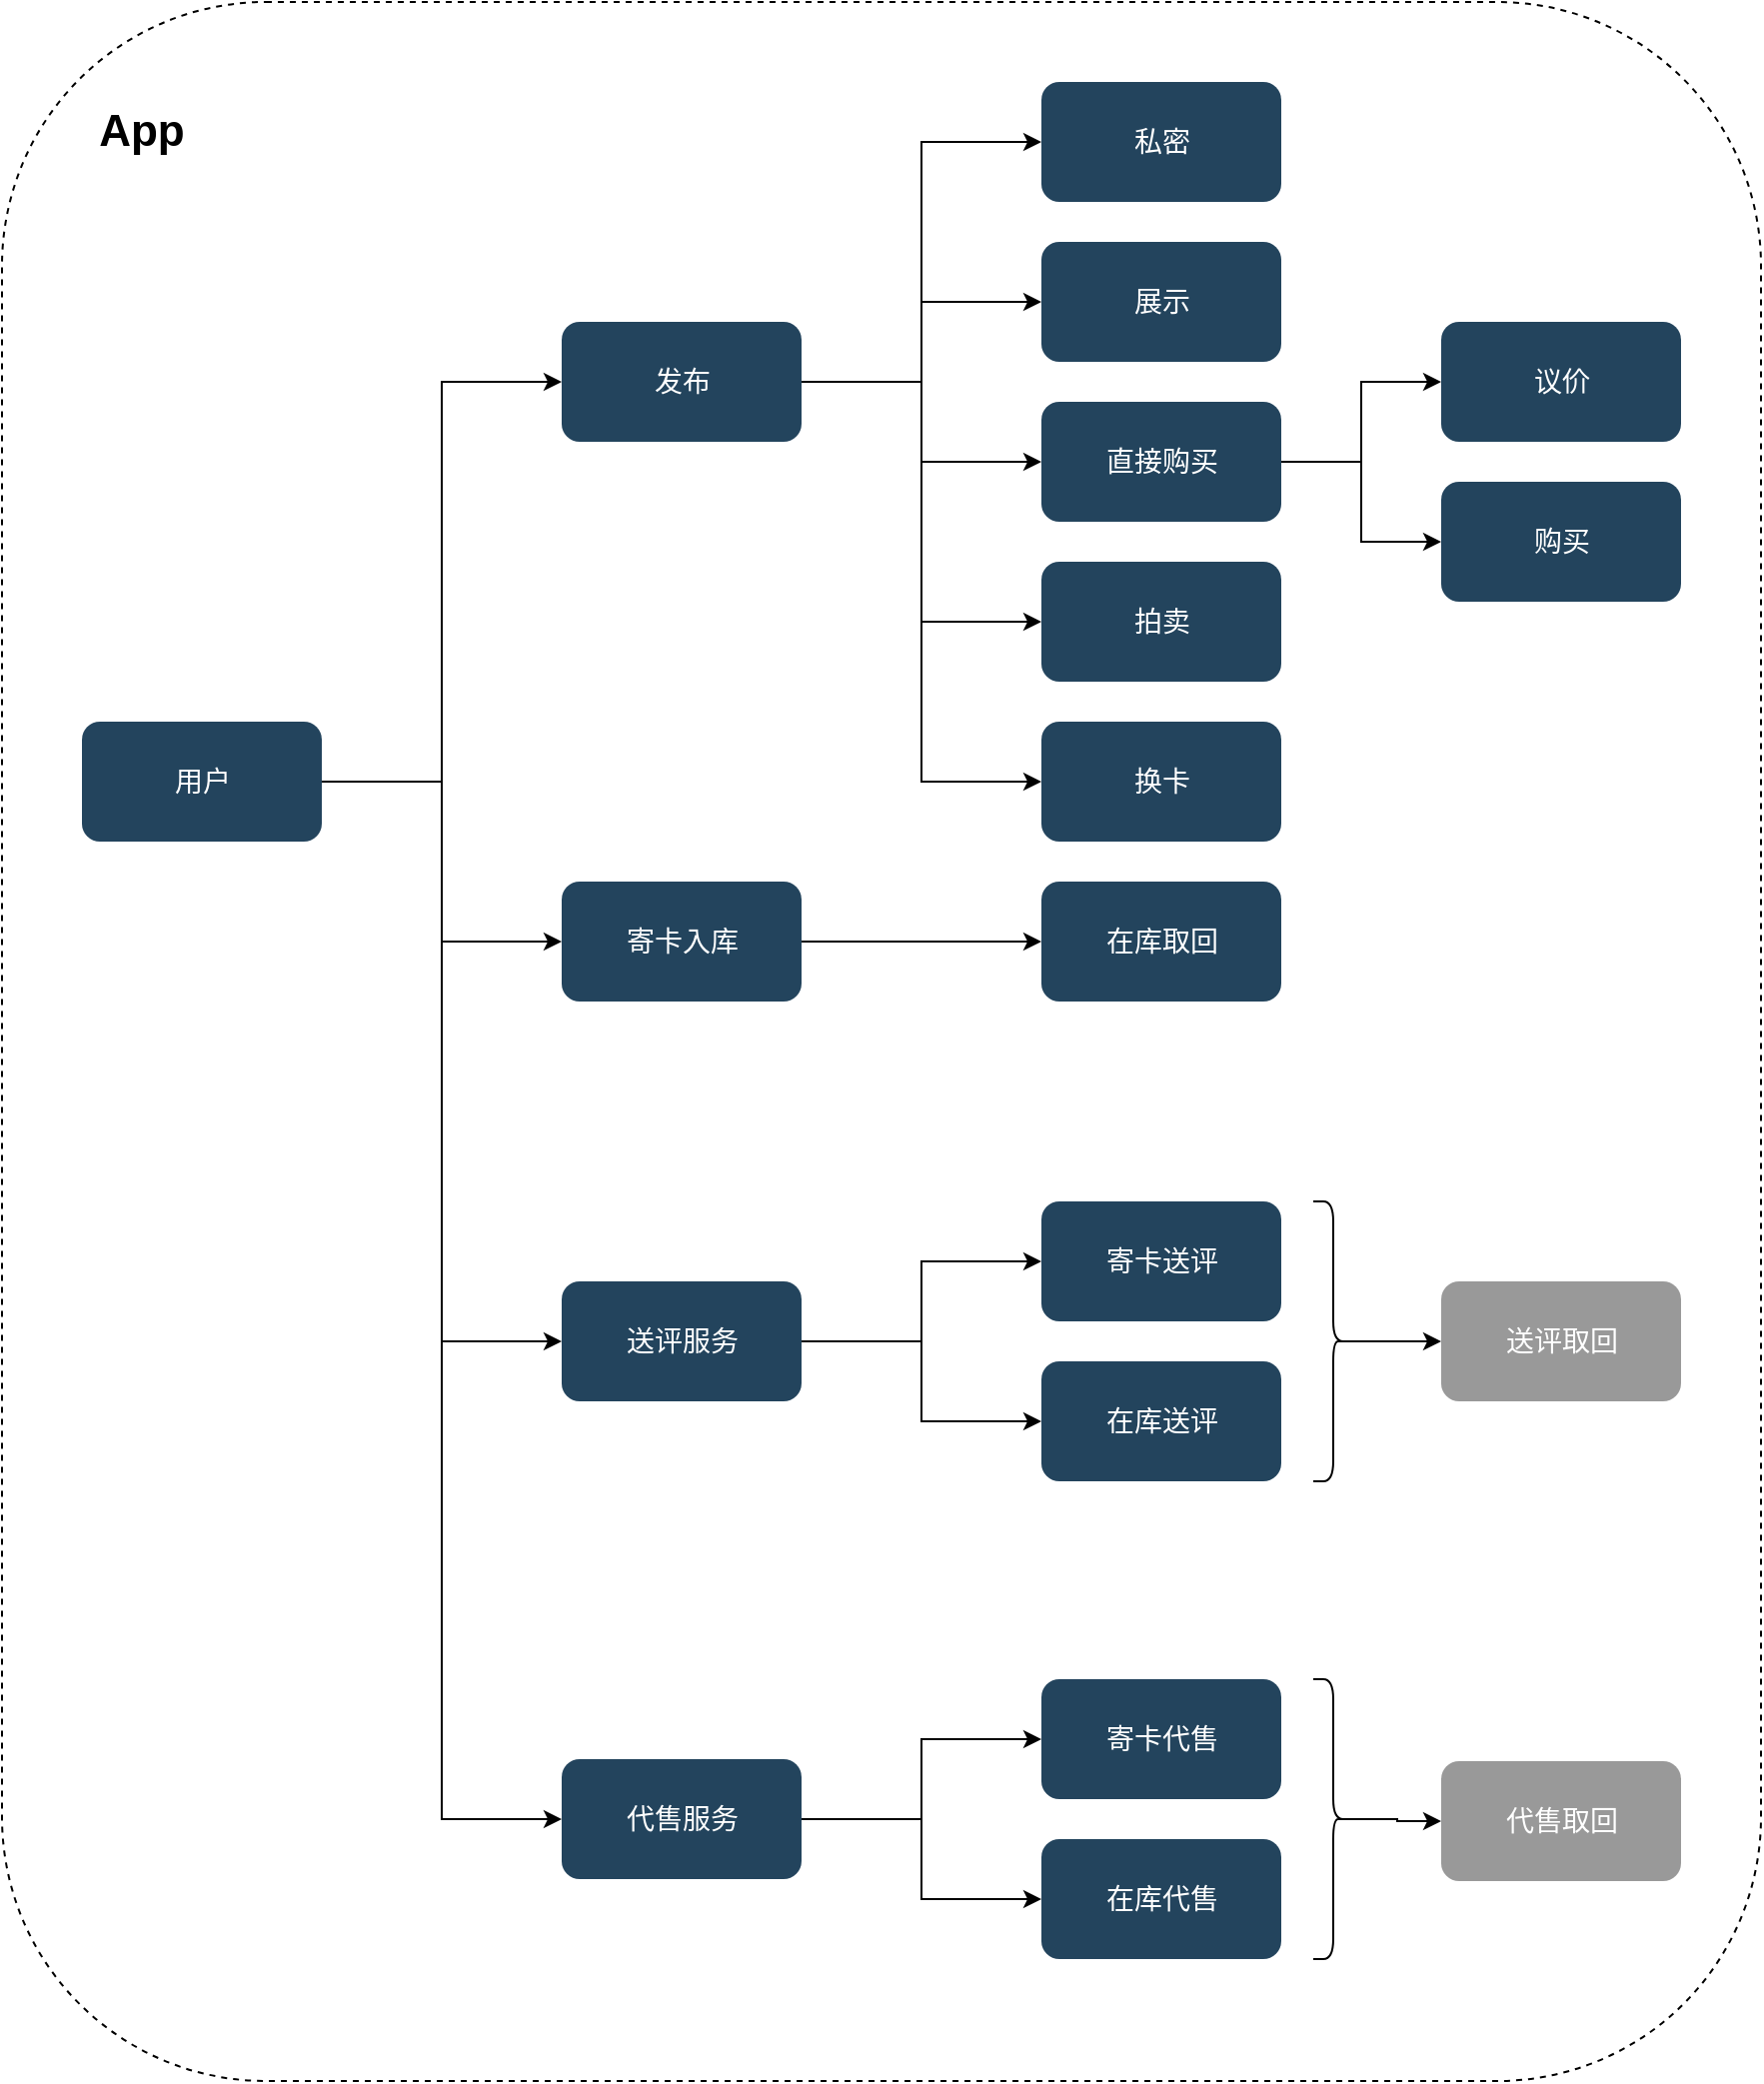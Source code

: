 <mxfile version="24.7.8" pages="2">
  <diagram id="6a731a19-8d31-9384-78a2-239565b7b9f0" name="App-User">
    <mxGraphModel dx="1434" dy="795" grid="1" gridSize="10" guides="1" tooltips="1" connect="1" arrows="1" fold="1" page="1" pageScale="1" pageWidth="1169" pageHeight="827" background="none" math="0" shadow="0">
      <root>
        <mxCell id="0" />
        <mxCell id="1" parent="0" />
        <mxCell id="Lbk-sbzEt-itssLylEFm-227" value="" style="rounded=1;whiteSpace=wrap;html=1;dashed=1;fillColor=none;movable=1;resizable=1;rotatable=1;deletable=1;editable=1;locked=0;connectable=1;" parent="1" vertex="1">
          <mxGeometry x="144" y="40" width="880" height="1040" as="geometry" />
        </mxCell>
        <mxCell id="Lbk-sbzEt-itssLylEFm-143" value="" style="edgeStyle=orthogonalEdgeStyle;rounded=0;orthogonalLoop=1;jettySize=auto;html=1;" parent="1" edge="1">
          <mxGeometry relative="1" as="geometry">
            <mxPoint x="179" y="930.5" as="targetPoint" />
          </mxGeometry>
        </mxCell>
        <mxCell id="Lbk-sbzEt-itssLylEFm-153" style="edgeStyle=orthogonalEdgeStyle;rounded=0;orthogonalLoop=1;jettySize=auto;html=1;exitX=1;exitY=0.5;exitDx=0;exitDy=0;entryX=0;entryY=0.5;entryDx=0;entryDy=0;movable=1;resizable=1;rotatable=1;deletable=1;editable=1;locked=0;connectable=1;" parent="1" source="Lbk-sbzEt-itssLylEFm-144" target="Lbk-sbzEt-itssLylEFm-149" edge="1">
          <mxGeometry relative="1" as="geometry" />
        </mxCell>
        <mxCell id="Lbk-sbzEt-itssLylEFm-154" style="edgeStyle=orthogonalEdgeStyle;rounded=0;orthogonalLoop=1;jettySize=auto;html=1;exitX=1;exitY=0.5;exitDx=0;exitDy=0;entryX=0;entryY=0.5;entryDx=0;entryDy=0;movable=1;resizable=1;rotatable=1;deletable=1;editable=1;locked=0;connectable=1;" parent="1" source="Lbk-sbzEt-itssLylEFm-144" target="Lbk-sbzEt-itssLylEFm-150" edge="1">
          <mxGeometry relative="1" as="geometry" />
        </mxCell>
        <mxCell id="Lbk-sbzEt-itssLylEFm-155" style="edgeStyle=orthogonalEdgeStyle;rounded=0;orthogonalLoop=1;jettySize=auto;html=1;exitX=1;exitY=0.5;exitDx=0;exitDy=0;entryX=0;entryY=0.5;entryDx=0;entryDy=0;movable=1;resizable=1;rotatable=1;deletable=1;editable=1;locked=0;connectable=1;" parent="1" source="Lbk-sbzEt-itssLylEFm-144" target="Lbk-sbzEt-itssLylEFm-151" edge="1">
          <mxGeometry relative="1" as="geometry" />
        </mxCell>
        <mxCell id="Lbk-sbzEt-itssLylEFm-156" style="edgeStyle=orthogonalEdgeStyle;rounded=0;orthogonalLoop=1;jettySize=auto;html=1;exitX=1;exitY=0.5;exitDx=0;exitDy=0;entryX=0;entryY=0.5;entryDx=0;entryDy=0;movable=1;resizable=1;rotatable=1;deletable=1;editable=1;locked=0;connectable=1;" parent="1" source="Lbk-sbzEt-itssLylEFm-144" target="Lbk-sbzEt-itssLylEFm-152" edge="1">
          <mxGeometry relative="1" as="geometry" />
        </mxCell>
        <mxCell id="Lbk-sbzEt-itssLylEFm-144" value="&lt;font color=&quot;#ffffff&quot; style=&quot;font-size: 14px;&quot;&gt;用户&lt;/font&gt;" style="rounded=1;fillColor=#23445D;strokeColor=none;strokeWidth=2;fontFamily=Helvetica;html=1;gradientColor=none;movable=1;resizable=1;rotatable=1;deletable=1;editable=1;locked=0;connectable=1;" parent="1" vertex="1">
          <mxGeometry x="184" y="400" width="120" height="60" as="geometry" />
        </mxCell>
        <mxCell id="Lbk-sbzEt-itssLylEFm-148" value="&lt;font color=&quot;#ffffff&quot; style=&quot;font-size: 14px;&quot;&gt;寄卡代售&lt;/font&gt;" style="rounded=1;fillColor=#23445D;strokeColor=none;strokeWidth=2;fontFamily=Helvetica;html=1;gradientColor=none;movable=1;resizable=1;rotatable=1;deletable=1;editable=1;locked=0;connectable=1;" parent="1" vertex="1">
          <mxGeometry x="664" y="879" width="120" height="60" as="geometry" />
        </mxCell>
        <mxCell id="Lbk-sbzEt-itssLylEFm-165" style="edgeStyle=orthogonalEdgeStyle;rounded=0;orthogonalLoop=1;jettySize=auto;html=1;exitX=1;exitY=0.5;exitDx=0;exitDy=0;entryX=0;entryY=0.5;entryDx=0;entryDy=0;movable=1;resizable=1;rotatable=1;deletable=1;editable=1;locked=0;connectable=1;" parent="1" source="Lbk-sbzEt-itssLylEFm-149" target="Lbk-sbzEt-itssLylEFm-162" edge="1">
          <mxGeometry relative="1" as="geometry" />
        </mxCell>
        <mxCell id="Lbk-sbzEt-itssLylEFm-166" style="edgeStyle=orthogonalEdgeStyle;rounded=0;orthogonalLoop=1;jettySize=auto;html=1;exitX=1;exitY=0.5;exitDx=0;exitDy=0;movable=1;resizable=1;rotatable=1;deletable=1;editable=1;locked=0;connectable=1;" parent="1" source="Lbk-sbzEt-itssLylEFm-149" target="Lbk-sbzEt-itssLylEFm-163" edge="1">
          <mxGeometry relative="1" as="geometry" />
        </mxCell>
        <mxCell id="Lbk-sbzEt-itssLylEFm-167" style="edgeStyle=orthogonalEdgeStyle;rounded=0;orthogonalLoop=1;jettySize=auto;html=1;exitX=1;exitY=0.5;exitDx=0;exitDy=0;entryX=0;entryY=0.5;entryDx=0;entryDy=0;movable=1;resizable=1;rotatable=1;deletable=1;editable=1;locked=0;connectable=1;" parent="1" source="Lbk-sbzEt-itssLylEFm-149" target="Lbk-sbzEt-itssLylEFm-161" edge="1">
          <mxGeometry relative="1" as="geometry" />
        </mxCell>
        <mxCell id="Lbk-sbzEt-itssLylEFm-168" style="edgeStyle=orthogonalEdgeStyle;rounded=0;orthogonalLoop=1;jettySize=auto;html=1;exitX=1;exitY=0.5;exitDx=0;exitDy=0;entryX=0;entryY=0.5;entryDx=0;entryDy=0;movable=1;resizable=1;rotatable=1;deletable=1;editable=1;locked=0;connectable=1;" parent="1" source="Lbk-sbzEt-itssLylEFm-149" target="Lbk-sbzEt-itssLylEFm-164" edge="1">
          <mxGeometry relative="1" as="geometry" />
        </mxCell>
        <mxCell id="Lbk-sbzEt-itssLylEFm-179" style="edgeStyle=orthogonalEdgeStyle;rounded=0;orthogonalLoop=1;jettySize=auto;html=1;exitX=1;exitY=0.5;exitDx=0;exitDy=0;entryX=0;entryY=0.5;entryDx=0;entryDy=0;movable=1;resizable=1;rotatable=1;deletable=1;editable=1;locked=0;connectable=1;" parent="1" source="Lbk-sbzEt-itssLylEFm-149" target="Lbk-sbzEt-itssLylEFm-178" edge="1">
          <mxGeometry relative="1" as="geometry" />
        </mxCell>
        <mxCell id="Lbk-sbzEt-itssLylEFm-149" value="&lt;font color=&quot;#ffffff&quot;&gt;&lt;span style=&quot;font-size: 14px;&quot;&gt;发布&lt;/span&gt;&lt;/font&gt;" style="rounded=1;fillColor=#23445D;strokeColor=none;strokeWidth=2;fontFamily=Helvetica;html=1;gradientColor=none;movable=1;resizable=1;rotatable=1;deletable=1;editable=1;locked=0;connectable=1;" parent="1" vertex="1">
          <mxGeometry x="424" y="200" width="120" height="60" as="geometry" />
        </mxCell>
        <mxCell id="m-AQnEtf5qHfbFKYxrt7-1" style="edgeStyle=orthogonalEdgeStyle;rounded=0;orthogonalLoop=1;jettySize=auto;html=1;exitX=1;exitY=0.5;exitDx=0;exitDy=0;entryX=0;entryY=0.5;entryDx=0;entryDy=0;" parent="1" source="Lbk-sbzEt-itssLylEFm-150" target="Lbk-sbzEt-itssLylEFm-229" edge="1">
          <mxGeometry relative="1" as="geometry" />
        </mxCell>
        <mxCell id="Lbk-sbzEt-itssLylEFm-150" value="&lt;font color=&quot;#ffffff&quot;&gt;&lt;span style=&quot;font-size: 14px;&quot;&gt;寄卡入库&lt;/span&gt;&lt;/font&gt;" style="rounded=1;fillColor=#23445D;strokeColor=none;strokeWidth=2;fontFamily=Helvetica;html=1;gradientColor=none;movable=1;resizable=1;rotatable=1;deletable=1;editable=1;locked=0;connectable=1;" parent="1" vertex="1">
          <mxGeometry x="424" y="480" width="120" height="60" as="geometry" />
        </mxCell>
        <mxCell id="Lbk-sbzEt-itssLylEFm-159" style="edgeStyle=orthogonalEdgeStyle;rounded=0;orthogonalLoop=1;jettySize=auto;html=1;exitX=1;exitY=0.5;exitDx=0;exitDy=0;entryX=0;entryY=0.5;entryDx=0;entryDy=0;movable=1;resizable=1;rotatable=1;deletable=1;editable=1;locked=0;connectable=1;" parent="1" source="Lbk-sbzEt-itssLylEFm-151" target="Lbk-sbzEt-itssLylEFm-158" edge="1">
          <mxGeometry relative="1" as="geometry" />
        </mxCell>
        <mxCell id="Lbk-sbzEt-itssLylEFm-170" style="edgeStyle=orthogonalEdgeStyle;rounded=0;orthogonalLoop=1;jettySize=auto;html=1;exitX=1;exitY=0.5;exitDx=0;exitDy=0;entryX=0;entryY=0.5;entryDx=0;entryDy=0;movable=1;resizable=1;rotatable=1;deletable=1;editable=1;locked=0;connectable=1;" parent="1" source="Lbk-sbzEt-itssLylEFm-151" target="Lbk-sbzEt-itssLylEFm-169" edge="1">
          <mxGeometry relative="1" as="geometry" />
        </mxCell>
        <mxCell id="Lbk-sbzEt-itssLylEFm-151" value="&lt;font color=&quot;#ffffff&quot; style=&quot;font-size: 14px;&quot;&gt;送评服务&lt;/font&gt;" style="rounded=1;fillColor=#23445D;strokeColor=none;strokeWidth=2;fontFamily=Helvetica;html=1;gradientColor=none;movable=1;resizable=1;rotatable=1;deletable=1;editable=1;locked=0;connectable=1;" parent="1" vertex="1">
          <mxGeometry x="424" y="680" width="120" height="60" as="geometry" />
        </mxCell>
        <mxCell id="Lbk-sbzEt-itssLylEFm-157" style="edgeStyle=orthogonalEdgeStyle;rounded=0;orthogonalLoop=1;jettySize=auto;html=1;exitX=1;exitY=0.5;exitDx=0;exitDy=0;entryX=0;entryY=0.5;entryDx=0;entryDy=0;movable=1;resizable=1;rotatable=1;deletable=1;editable=1;locked=0;connectable=1;" parent="1" source="Lbk-sbzEt-itssLylEFm-152" target="Lbk-sbzEt-itssLylEFm-148" edge="1">
          <mxGeometry relative="1" as="geometry" />
        </mxCell>
        <mxCell id="Lbk-sbzEt-itssLylEFm-185" style="edgeStyle=orthogonalEdgeStyle;rounded=0;orthogonalLoop=1;jettySize=auto;html=1;exitX=1;exitY=0.5;exitDx=0;exitDy=0;entryX=0;entryY=0.5;entryDx=0;entryDy=0;movable=1;resizable=1;rotatable=1;deletable=1;editable=1;locked=0;connectable=1;" parent="1" source="Lbk-sbzEt-itssLylEFm-152" target="Lbk-sbzEt-itssLylEFm-184" edge="1">
          <mxGeometry relative="1" as="geometry" />
        </mxCell>
        <mxCell id="Lbk-sbzEt-itssLylEFm-152" value="&lt;font color=&quot;#ffffff&quot; style=&quot;font-size: 14px;&quot;&gt;代售服务&lt;/font&gt;" style="rounded=1;fillColor=#23445D;strokeColor=none;strokeWidth=2;fontFamily=Helvetica;html=1;gradientColor=none;movable=1;resizable=1;rotatable=1;deletable=1;editable=1;locked=0;connectable=1;" parent="1" vertex="1">
          <mxGeometry x="424" y="919" width="120" height="60" as="geometry" />
        </mxCell>
        <mxCell id="Lbk-sbzEt-itssLylEFm-158" value="&lt;font color=&quot;#ffffff&quot;&gt;&lt;span style=&quot;font-size: 14px;&quot;&gt;寄卡送评&lt;/span&gt;&lt;/font&gt;" style="rounded=1;fillColor=#23445D;strokeColor=none;strokeWidth=2;fontFamily=Helvetica;html=1;gradientColor=none;movable=1;resizable=1;rotatable=1;deletable=1;editable=1;locked=0;connectable=1;" parent="1" vertex="1">
          <mxGeometry x="664" y="640" width="120" height="60" as="geometry" />
        </mxCell>
        <mxCell id="Lbk-sbzEt-itssLylEFm-161" value="&lt;font color=&quot;#ffffff&quot;&gt;&lt;span style=&quot;font-size: 14px;&quot;&gt;拍卖&lt;/span&gt;&lt;/font&gt;" style="rounded=1;fillColor=#23445D;strokeColor=none;strokeWidth=2;fontFamily=Helvetica;html=1;gradientColor=none;movable=1;resizable=1;rotatable=1;deletable=1;editable=1;locked=0;connectable=1;" parent="1" vertex="1">
          <mxGeometry x="664" y="320" width="120" height="60" as="geometry" />
        </mxCell>
        <mxCell id="Lbk-sbzEt-itssLylEFm-162" value="&lt;font color=&quot;#ffffff&quot;&gt;&lt;span style=&quot;font-size: 14px;&quot;&gt;私密&lt;/span&gt;&lt;/font&gt;" style="rounded=1;fillColor=#23445D;strokeColor=none;strokeWidth=2;fontFamily=Helvetica;html=1;gradientColor=none;movable=1;resizable=1;rotatable=1;deletable=1;editable=1;locked=0;connectable=1;" parent="1" vertex="1">
          <mxGeometry x="664" y="80" width="120" height="60" as="geometry" />
        </mxCell>
        <mxCell id="Lbk-sbzEt-itssLylEFm-163" value="&lt;font color=&quot;#ffffff&quot;&gt;&lt;span style=&quot;font-size: 14px;&quot;&gt;展示&lt;/span&gt;&lt;/font&gt;" style="rounded=1;fillColor=#23445D;strokeColor=none;strokeWidth=2;fontFamily=Helvetica;html=1;gradientColor=none;movable=1;resizable=1;rotatable=1;deletable=1;editable=1;locked=0;connectable=1;" parent="1" vertex="1">
          <mxGeometry x="664" y="160" width="120" height="60" as="geometry" />
        </mxCell>
        <mxCell id="Lbk-sbzEt-itssLylEFm-164" value="&lt;font color=&quot;#ffffff&quot;&gt;&lt;span style=&quot;font-size: 14px;&quot;&gt;换卡&lt;/span&gt;&lt;/font&gt;" style="rounded=1;fillColor=#23445D;strokeColor=none;strokeWidth=2;fontFamily=Helvetica;html=1;gradientColor=none;movable=1;resizable=1;rotatable=1;deletable=1;editable=1;locked=0;connectable=1;" parent="1" vertex="1">
          <mxGeometry x="664" y="400" width="120" height="60" as="geometry" />
        </mxCell>
        <mxCell id="Lbk-sbzEt-itssLylEFm-169" value="&lt;font color=&quot;#ffffff&quot;&gt;&lt;span style=&quot;font-size: 14px;&quot;&gt;在库送评&lt;/span&gt;&lt;/font&gt;" style="rounded=1;fillColor=#23445D;strokeColor=none;strokeWidth=2;fontFamily=Helvetica;html=1;gradientColor=none;movable=1;resizable=1;rotatable=1;deletable=1;editable=1;locked=0;connectable=1;" parent="1" vertex="1">
          <mxGeometry x="664" y="720" width="120" height="60" as="geometry" />
        </mxCell>
        <mxCell id="Lbk-sbzEt-itssLylEFm-173" value="&lt;font color=&quot;#ffffff&quot;&gt;&lt;span style=&quot;font-size: 14px;&quot;&gt;送评取回&lt;/span&gt;&lt;/font&gt;" style="rounded=1;fillColor=#999999;strokeColor=none;strokeWidth=2;fontFamily=Helvetica;html=1;gradientColor=none;movable=1;resizable=1;rotatable=1;deletable=1;editable=1;locked=0;connectable=1;" parent="1" vertex="1">
          <mxGeometry x="864" y="680" width="120" height="60" as="geometry" />
        </mxCell>
        <mxCell id="Lbk-sbzEt-itssLylEFm-182" style="edgeStyle=orthogonalEdgeStyle;rounded=0;orthogonalLoop=1;jettySize=auto;html=1;exitX=1;exitY=0.5;exitDx=0;exitDy=0;entryX=0;entryY=0.5;entryDx=0;entryDy=0;movable=1;resizable=1;rotatable=1;deletable=1;editable=1;locked=0;connectable=1;" parent="1" source="Lbk-sbzEt-itssLylEFm-178" target="Lbk-sbzEt-itssLylEFm-180" edge="1">
          <mxGeometry relative="1" as="geometry" />
        </mxCell>
        <mxCell id="Lbk-sbzEt-itssLylEFm-183" style="edgeStyle=orthogonalEdgeStyle;rounded=0;orthogonalLoop=1;jettySize=auto;html=1;exitX=1;exitY=0.5;exitDx=0;exitDy=0;movable=1;resizable=1;rotatable=1;deletable=1;editable=1;locked=0;connectable=1;" parent="1" source="Lbk-sbzEt-itssLylEFm-178" target="Lbk-sbzEt-itssLylEFm-181" edge="1">
          <mxGeometry relative="1" as="geometry" />
        </mxCell>
        <mxCell id="Lbk-sbzEt-itssLylEFm-178" value="&lt;font color=&quot;#ffffff&quot;&gt;&lt;span style=&quot;font-size: 14px;&quot;&gt;直接购买&lt;/span&gt;&lt;/font&gt;" style="rounded=1;fillColor=#23445D;strokeColor=none;strokeWidth=2;fontFamily=Helvetica;html=1;gradientColor=none;movable=1;resizable=1;rotatable=1;deletable=1;editable=1;locked=0;connectable=1;" parent="1" vertex="1">
          <mxGeometry x="664" y="240" width="120" height="60" as="geometry" />
        </mxCell>
        <mxCell id="Lbk-sbzEt-itssLylEFm-180" value="&lt;font color=&quot;#ffffff&quot;&gt;&lt;span style=&quot;font-size: 14px;&quot;&gt;议价&lt;/span&gt;&lt;/font&gt;" style="rounded=1;fillColor=#23445D;strokeColor=none;strokeWidth=2;fontFamily=Helvetica;html=1;gradientColor=none;movable=1;resizable=1;rotatable=1;deletable=1;editable=1;locked=0;connectable=1;" parent="1" vertex="1">
          <mxGeometry x="864" y="200" width="120" height="60" as="geometry" />
        </mxCell>
        <mxCell id="Lbk-sbzEt-itssLylEFm-181" value="&lt;font color=&quot;#ffffff&quot;&gt;&lt;span style=&quot;font-size: 14px;&quot;&gt;购买&lt;/span&gt;&lt;/font&gt;" style="rounded=1;fillColor=#23445D;strokeColor=none;strokeWidth=2;fontFamily=Helvetica;html=1;gradientColor=none;movable=1;resizable=1;rotatable=1;deletable=1;editable=1;locked=0;connectable=1;" parent="1" vertex="1">
          <mxGeometry x="864" y="280" width="120" height="60" as="geometry" />
        </mxCell>
        <mxCell id="Lbk-sbzEt-itssLylEFm-184" value="&lt;font color=&quot;#ffffff&quot; style=&quot;font-size: 14px;&quot;&gt;在库代售&lt;/font&gt;" style="rounded=1;fillColor=#23445D;strokeColor=none;strokeWidth=2;fontFamily=Helvetica;html=1;gradientColor=none;movable=1;resizable=1;rotatable=1;deletable=1;editable=1;locked=0;connectable=1;" parent="1" vertex="1">
          <mxGeometry x="664" y="959" width="120" height="60" as="geometry" />
        </mxCell>
        <mxCell id="Lbk-sbzEt-itssLylEFm-186" value="&lt;font color=&quot;#ffffff&quot; style=&quot;font-size: 14px;&quot;&gt;代售取回&lt;/font&gt;" style="rounded=1;fillColor=#999999;strokeColor=none;strokeWidth=2;fontFamily=Helvetica;html=1;gradientColor=none;movable=1;resizable=1;rotatable=1;deletable=1;editable=1;locked=0;connectable=1;" parent="1" vertex="1">
          <mxGeometry x="864" y="920" width="120" height="60" as="geometry" />
        </mxCell>
        <mxCell id="Lbk-sbzEt-itssLylEFm-228" value="App" style="text;html=1;align=center;verticalAlign=middle;whiteSpace=wrap;rounded=0;fontSize=22;fontStyle=1;movable=1;resizable=1;rotatable=1;deletable=1;editable=1;locked=0;connectable=1;" parent="1" vertex="1">
          <mxGeometry x="184" y="90" width="60" height="30" as="geometry" />
        </mxCell>
        <mxCell id="Lbk-sbzEt-itssLylEFm-229" value="&lt;font color=&quot;#ffffff&quot;&gt;&lt;span style=&quot;font-size: 14px;&quot;&gt;在库取回&lt;/span&gt;&lt;/font&gt;" style="rounded=1;fillColor=#23445D;strokeColor=none;strokeWidth=2;fontFamily=Helvetica;html=1;gradientColor=none;movable=1;resizable=1;rotatable=1;deletable=1;editable=1;locked=0;connectable=1;" parent="1" vertex="1">
          <mxGeometry x="664" y="480" width="120" height="60" as="geometry" />
        </mxCell>
        <mxCell id="m-AQnEtf5qHfbFKYxrt7-4" style="edgeStyle=orthogonalEdgeStyle;rounded=0;orthogonalLoop=1;jettySize=auto;html=1;exitX=0.1;exitY=0.5;exitDx=0;exitDy=0;exitPerimeter=0;entryX=0;entryY=0.5;entryDx=0;entryDy=0;" parent="1" source="m-AQnEtf5qHfbFKYxrt7-2" target="Lbk-sbzEt-itssLylEFm-173" edge="1">
          <mxGeometry relative="1" as="geometry" />
        </mxCell>
        <mxCell id="m-AQnEtf5qHfbFKYxrt7-2" value="" style="shape=curlyBracket;whiteSpace=wrap;html=1;rounded=1;flipH=1;labelPosition=right;verticalLabelPosition=middle;align=left;verticalAlign=middle;" parent="1" vertex="1">
          <mxGeometry x="800" y="640" width="20" height="140" as="geometry" />
        </mxCell>
        <mxCell id="m-AQnEtf5qHfbFKYxrt7-5" style="edgeStyle=orthogonalEdgeStyle;rounded=0;orthogonalLoop=1;jettySize=auto;html=1;exitX=0.1;exitY=0.5;exitDx=0;exitDy=0;exitPerimeter=0;entryX=0;entryY=0.5;entryDx=0;entryDy=0;" parent="1" source="m-AQnEtf5qHfbFKYxrt7-3" target="Lbk-sbzEt-itssLylEFm-186" edge="1">
          <mxGeometry relative="1" as="geometry" />
        </mxCell>
        <mxCell id="m-AQnEtf5qHfbFKYxrt7-3" value="" style="shape=curlyBracket;whiteSpace=wrap;html=1;rounded=1;flipH=1;labelPosition=right;verticalLabelPosition=middle;align=left;verticalAlign=middle;" parent="1" vertex="1">
          <mxGeometry x="800" y="879" width="20" height="140" as="geometry" />
        </mxCell>
      </root>
    </mxGraphModel>
  </diagram>
  <diagram id="TkosF2PK2QwnPQHt3VZV" name="后台-Admin">
    <mxGraphModel dx="1434" dy="795" grid="1" gridSize="10" guides="1" tooltips="1" connect="1" arrows="1" fold="1" page="1" pageScale="1" pageWidth="827" pageHeight="1169" math="0" shadow="0">
      <root>
        <mxCell id="0" />
        <mxCell id="1" parent="0" />
        <mxCell id="ReRnERA1WX-LX3gC_H6o-1" value="" style="rounded=1;whiteSpace=wrap;html=1;dashed=1;fillColor=none;movable=1;resizable=1;rotatable=1;deletable=1;editable=1;locked=0;connectable=1;" parent="1" vertex="1">
          <mxGeometry x="144" y="40" width="976" height="1770" as="geometry" />
        </mxCell>
        <mxCell id="ReRnERA1WX-LX3gC_H6o-2" style="edgeStyle=orthogonalEdgeStyle;rounded=0;orthogonalLoop=1;jettySize=auto;html=1;exitX=1;exitY=0.5;exitDx=0;exitDy=0;entryX=0;entryY=0.5;entryDx=0;entryDy=0;movable=1;resizable=1;rotatable=1;deletable=1;editable=1;locked=0;connectable=1;" parent="1" source="ReRnERA1WX-LX3gC_H6o-7" target="ReRnERA1WX-LX3gC_H6o-14" edge="1">
          <mxGeometry relative="1" as="geometry" />
        </mxCell>
        <mxCell id="ReRnERA1WX-LX3gC_H6o-3" style="edgeStyle=orthogonalEdgeStyle;rounded=0;orthogonalLoop=1;jettySize=auto;html=1;exitX=1;exitY=0.5;exitDx=0;exitDy=0;entryX=0;entryY=0.5;entryDx=0;entryDy=0;movable=1;resizable=1;rotatable=1;deletable=1;editable=1;locked=0;connectable=1;" parent="1" source="ReRnERA1WX-LX3gC_H6o-7" target="ReRnERA1WX-LX3gC_H6o-15" edge="1">
          <mxGeometry relative="1" as="geometry" />
        </mxCell>
        <mxCell id="ReRnERA1WX-LX3gC_H6o-4" style="edgeStyle=orthogonalEdgeStyle;rounded=0;orthogonalLoop=1;jettySize=auto;html=1;exitX=1;exitY=0.5;exitDx=0;exitDy=0;entryX=0;entryY=0.5;entryDx=0;entryDy=0;movable=1;resizable=1;rotatable=1;deletable=1;editable=1;locked=0;connectable=1;" parent="1" source="ReRnERA1WX-LX3gC_H6o-7" target="ReRnERA1WX-LX3gC_H6o-19" edge="1">
          <mxGeometry relative="1" as="geometry" />
        </mxCell>
        <mxCell id="ReRnERA1WX-LX3gC_H6o-6" style="edgeStyle=orthogonalEdgeStyle;rounded=0;orthogonalLoop=1;jettySize=auto;html=1;exitX=1;exitY=0.5;exitDx=0;exitDy=0;entryX=0;entryY=0.5;entryDx=0;entryDy=0;movable=1;resizable=1;rotatable=1;deletable=1;editable=1;locked=0;connectable=1;" parent="1" source="ReRnERA1WX-LX3gC_H6o-7" target="ReRnERA1WX-LX3gC_H6o-39" edge="1">
          <mxGeometry relative="1" as="geometry" />
        </mxCell>
        <mxCell id="ReRnERA1WX-LX3gC_H6o-48" style="edgeStyle=orthogonalEdgeStyle;rounded=0;orthogonalLoop=1;jettySize=auto;html=1;exitX=1;exitY=0.5;exitDx=0;exitDy=0;entryX=0;entryY=0.5;entryDx=0;entryDy=0;" parent="1" source="ReRnERA1WX-LX3gC_H6o-7" target="ReRnERA1WX-LX3gC_H6o-45" edge="1">
          <mxGeometry relative="1" as="geometry" />
        </mxCell>
        <mxCell id="ReRnERA1WX-LX3gC_H6o-49" style="edgeStyle=orthogonalEdgeStyle;rounded=0;orthogonalLoop=1;jettySize=auto;html=1;exitX=1;exitY=0.5;exitDx=0;exitDy=0;entryX=0;entryY=0.5;entryDx=0;entryDy=0;" parent="1" source="ReRnERA1WX-LX3gC_H6o-7" target="ReRnERA1WX-LX3gC_H6o-41" edge="1">
          <mxGeometry relative="1" as="geometry" />
        </mxCell>
        <mxCell id="ReRnERA1WX-LX3gC_H6o-59" style="edgeStyle=orthogonalEdgeStyle;rounded=0;orthogonalLoop=1;jettySize=auto;html=1;exitX=1;exitY=0.5;exitDx=0;exitDy=0;entryX=0;entryY=0.5;entryDx=0;entryDy=0;" parent="1" source="ReRnERA1WX-LX3gC_H6o-7" target="ReRnERA1WX-LX3gC_H6o-58" edge="1">
          <mxGeometry relative="1" as="geometry" />
        </mxCell>
        <mxCell id="ReRnERA1WX-LX3gC_H6o-71" style="edgeStyle=orthogonalEdgeStyle;rounded=0;orthogonalLoop=1;jettySize=auto;html=1;exitX=1;exitY=0.5;exitDx=0;exitDy=0;entryX=0;entryY=0.5;entryDx=0;entryDy=0;" parent="1" source="ReRnERA1WX-LX3gC_H6o-7" target="ReRnERA1WX-LX3gC_H6o-70" edge="1">
          <mxGeometry relative="1" as="geometry" />
        </mxCell>
        <mxCell id="ReRnERA1WX-LX3gC_H6o-77" style="edgeStyle=orthogonalEdgeStyle;rounded=0;orthogonalLoop=1;jettySize=auto;html=1;exitX=1;exitY=0.5;exitDx=0;exitDy=0;entryX=0;entryY=0.5;entryDx=0;entryDy=0;" parent="1" source="ReRnERA1WX-LX3gC_H6o-7" target="ReRnERA1WX-LX3gC_H6o-76" edge="1">
          <mxGeometry relative="1" as="geometry" />
        </mxCell>
        <mxCell id="ReRnERA1WX-LX3gC_H6o-88" style="edgeStyle=orthogonalEdgeStyle;rounded=0;orthogonalLoop=1;jettySize=auto;html=1;exitX=1;exitY=0.5;exitDx=0;exitDy=0;entryX=0;entryY=0.5;entryDx=0;entryDy=0;" parent="1" source="ReRnERA1WX-LX3gC_H6o-7" target="ReRnERA1WX-LX3gC_H6o-87" edge="1">
          <mxGeometry relative="1" as="geometry" />
        </mxCell>
        <mxCell id="I7fNo4hVMhot4cBxd3c3-1" style="edgeStyle=orthogonalEdgeStyle;rounded=0;orthogonalLoop=1;jettySize=auto;html=1;exitX=1;exitY=0.5;exitDx=0;exitDy=0;entryX=0;entryY=0.5;entryDx=0;entryDy=0;" edge="1" parent="1" source="ReRnERA1WX-LX3gC_H6o-7" target="ReRnERA1WX-LX3gC_H6o-60">
          <mxGeometry relative="1" as="geometry" />
        </mxCell>
        <mxCell id="ReRnERA1WX-LX3gC_H6o-7" value="&lt;font color=&quot;#ffffff&quot;&gt;&lt;span style=&quot;font-size: 14px;&quot;&gt;管理员&lt;/span&gt;&lt;/font&gt;" style="rounded=1;fillColor=#23445D;strokeColor=none;strokeWidth=2;fontFamily=Helvetica;html=1;gradientColor=none;movable=1;resizable=1;rotatable=1;deletable=1;editable=1;locked=0;connectable=1;" parent="1" vertex="1">
          <mxGeometry x="200" y="440" width="120" height="60" as="geometry" />
        </mxCell>
        <mxCell id="ReRnERA1WX-LX3gC_H6o-14" value="&lt;font color=&quot;#ffffff&quot;&gt;&lt;span style=&quot;font-size: 14px;&quot;&gt;首页&lt;/span&gt;&lt;/font&gt;" style="rounded=1;fillColor=#23445D;strokeColor=none;strokeWidth=2;fontFamily=Helvetica;html=1;gradientColor=none;movable=1;resizable=1;rotatable=1;deletable=1;editable=1;locked=0;connectable=1;" parent="1" vertex="1">
          <mxGeometry x="440" y="120" width="120" height="60" as="geometry" />
        </mxCell>
        <mxCell id="ReRnERA1WX-LX3gC_H6o-47" style="edgeStyle=orthogonalEdgeStyle;rounded=0;orthogonalLoop=1;jettySize=auto;html=1;exitX=1;exitY=0.5;exitDx=0;exitDy=0;entryX=0;entryY=0.5;entryDx=0;entryDy=0;" parent="1" source="ReRnERA1WX-LX3gC_H6o-15" target="ReRnERA1WX-LX3gC_H6o-46" edge="1">
          <mxGeometry relative="1" as="geometry" />
        </mxCell>
        <mxCell id="ReRnERA1WX-LX3gC_H6o-51" style="edgeStyle=orthogonalEdgeStyle;rounded=0;orthogonalLoop=1;jettySize=auto;html=1;exitX=1;exitY=0.5;exitDx=0;exitDy=0;" parent="1" source="ReRnERA1WX-LX3gC_H6o-15" target="ReRnERA1WX-LX3gC_H6o-50" edge="1">
          <mxGeometry relative="1" as="geometry" />
        </mxCell>
        <mxCell id="ReRnERA1WX-LX3gC_H6o-15" value="&lt;font color=&quot;#ffffff&quot;&gt;&lt;span style=&quot;font-size: 14px;&quot;&gt;客户管理&lt;/span&gt;&lt;/font&gt;" style="rounded=1;fillColor=#999999;strokeColor=none;strokeWidth=2;fontFamily=Helvetica;html=1;gradientColor=none;movable=1;resizable=1;rotatable=1;deletable=1;editable=1;locked=0;connectable=1;" parent="1" vertex="1">
          <mxGeometry x="440" y="200" width="120" height="60" as="geometry" />
        </mxCell>
        <mxCell id="ReRnERA1WX-LX3gC_H6o-16" style="edgeStyle=orthogonalEdgeStyle;rounded=0;orthogonalLoop=1;jettySize=auto;html=1;exitX=1;exitY=0.5;exitDx=0;exitDy=0;entryX=0;entryY=0.5;entryDx=0;entryDy=0;movable=1;resizable=1;rotatable=1;deletable=1;editable=1;locked=0;connectable=1;" parent="1" source="ReRnERA1WX-LX3gC_H6o-19" target="ReRnERA1WX-LX3gC_H6o-24" edge="1">
          <mxGeometry relative="1" as="geometry" />
        </mxCell>
        <mxCell id="ReRnERA1WX-LX3gC_H6o-17" style="edgeStyle=orthogonalEdgeStyle;rounded=0;orthogonalLoop=1;jettySize=auto;html=1;exitX=1;exitY=0.5;exitDx=0;exitDy=0;entryX=0;entryY=0.5;entryDx=0;entryDy=0;movable=1;resizable=1;rotatable=1;deletable=1;editable=1;locked=0;connectable=1;" parent="1" source="ReRnERA1WX-LX3gC_H6o-19" target="ReRnERA1WX-LX3gC_H6o-29" edge="1">
          <mxGeometry relative="1" as="geometry" />
        </mxCell>
        <mxCell id="ReRnERA1WX-LX3gC_H6o-18" style="edgeStyle=orthogonalEdgeStyle;rounded=0;orthogonalLoop=1;jettySize=auto;html=1;exitX=1;exitY=0.5;exitDx=0;exitDy=0;entryX=0;entryY=0.5;entryDx=0;entryDy=0;movable=1;resizable=1;rotatable=1;deletable=1;editable=1;locked=0;connectable=1;" parent="1" source="ReRnERA1WX-LX3gC_H6o-19" target="ReRnERA1WX-LX3gC_H6o-30" edge="1">
          <mxGeometry relative="1" as="geometry" />
        </mxCell>
        <mxCell id="ReRnERA1WX-LX3gC_H6o-53" style="edgeStyle=orthogonalEdgeStyle;rounded=0;orthogonalLoop=1;jettySize=auto;html=1;exitX=1;exitY=0.5;exitDx=0;exitDy=0;entryX=0;entryY=0.5;entryDx=0;entryDy=0;" parent="1" source="ReRnERA1WX-LX3gC_H6o-19" target="ReRnERA1WX-LX3gC_H6o-52" edge="1">
          <mxGeometry relative="1" as="geometry" />
        </mxCell>
        <mxCell id="ReRnERA1WX-LX3gC_H6o-57" style="edgeStyle=orthogonalEdgeStyle;rounded=0;orthogonalLoop=1;jettySize=auto;html=1;exitX=1;exitY=0.5;exitDx=0;exitDy=0;entryX=0;entryY=0.5;entryDx=0;entryDy=0;" parent="1" source="ReRnERA1WX-LX3gC_H6o-19" target="ReRnERA1WX-LX3gC_H6o-56" edge="1">
          <mxGeometry relative="1" as="geometry" />
        </mxCell>
        <mxCell id="ReRnERA1WX-LX3gC_H6o-19" value="&lt;font color=&quot;#ffffff&quot; style=&quot;font-size: 14px;&quot;&gt;订单管理&lt;/font&gt;" style="rounded=1;fillColor=#23445D;strokeColor=none;strokeWidth=2;fontFamily=Helvetica;html=1;gradientColor=none;movable=1;resizable=1;rotatable=1;deletable=1;editable=1;locked=0;connectable=1;" parent="1" vertex="1">
          <mxGeometry x="440" y="640" width="120" height="60" as="geometry" />
        </mxCell>
        <mxCell id="ReRnERA1WX-LX3gC_H6o-24" value="&lt;font color=&quot;#ffffff&quot;&gt;&lt;span style=&quot;font-size: 14px;&quot;&gt;直接购买&lt;/span&gt;&lt;/font&gt;" style="rounded=1;fillColor=#999999;strokeColor=none;strokeWidth=2;fontFamily=Helvetica;html=1;gradientColor=none;movable=1;resizable=1;rotatable=1;deletable=1;editable=1;locked=0;connectable=1;" parent="1" vertex="1">
          <mxGeometry x="680" y="560" width="120" height="60" as="geometry" />
        </mxCell>
        <mxCell id="ReRnERA1WX-LX3gC_H6o-29" value="&lt;font color=&quot;#ffffff&quot;&gt;&lt;span style=&quot;font-size: 14px;&quot;&gt;拍卖管理&lt;/span&gt;&lt;/font&gt;" style="rounded=1;fillColor=#999999;strokeColor=none;strokeWidth=2;fontFamily=Helvetica;html=1;gradientColor=none;movable=1;resizable=1;rotatable=1;deletable=1;editable=1;locked=0;connectable=1;" parent="1" vertex="1">
          <mxGeometry x="680" y="640" width="120" height="60" as="geometry" />
        </mxCell>
        <mxCell id="ReRnERA1WX-LX3gC_H6o-30" value="&lt;font color=&quot;#ffffff&quot;&gt;&lt;span style=&quot;font-size: 14px;&quot;&gt;寄卡入库管理&lt;/span&gt;&lt;/font&gt;" style="rounded=1;fillColor=#23445D;strokeColor=none;strokeWidth=2;fontFamily=Helvetica;html=1;gradientColor=none;movable=1;resizable=1;rotatable=1;deletable=1;editable=1;locked=0;connectable=1;" parent="1" vertex="1">
          <mxGeometry x="680" y="800" width="120" height="60" as="geometry" />
        </mxCell>
        <mxCell id="ReRnERA1WX-LX3gC_H6o-38" value="后台" style="text;html=1;align=center;verticalAlign=middle;whiteSpace=wrap;rounded=0;fontSize=22;fontStyle=1;movable=1;resizable=1;rotatable=1;deletable=1;editable=1;locked=0;connectable=1;" parent="1" vertex="1">
          <mxGeometry x="200" y="130" width="60" height="30" as="geometry" />
        </mxCell>
        <mxCell id="ReRnERA1WX-LX3gC_H6o-39" value="&lt;font color=&quot;#ffffff&quot;&gt;&lt;span style=&quot;font-size: 14px;&quot;&gt;收藏系列管理&lt;/span&gt;&lt;/font&gt;" style="rounded=1;fillColor=#23445D;strokeColor=none;strokeWidth=2;fontFamily=Helvetica;html=1;gradientColor=none;movable=1;resizable=1;rotatable=1;deletable=1;editable=1;locked=0;connectable=1;" parent="1" vertex="1">
          <mxGeometry x="440" y="1640" width="120" height="60" as="geometry" />
        </mxCell>
        <mxCell id="ReRnERA1WX-LX3gC_H6o-41" value="&lt;font color=&quot;#ffffff&quot;&gt;&lt;span style=&quot;font-size: 14px;&quot;&gt;提现管理&lt;/span&gt;&lt;/font&gt;" style="rounded=1;fillColor=#0066CC;strokeColor=#0066CC;strokeWidth=2;fontFamily=Helvetica;html=1;movable=1;resizable=1;rotatable=1;deletable=1;editable=1;locked=0;connectable=1;" parent="1" vertex="1">
          <mxGeometry x="440" y="320" width="120" height="60" as="geometry" />
        </mxCell>
        <mxCell id="ReRnERA1WX-LX3gC_H6o-45" value="&lt;font color=&quot;#ffffff&quot;&gt;&lt;span style=&quot;font-size: 14px;&quot;&gt;商品管理&lt;/span&gt;&lt;/font&gt;" style="rounded=1;fillColor=#23445D;strokeColor=none;strokeWidth=2;fontFamily=Helvetica;html=1;gradientColor=none;movable=1;resizable=1;rotatable=1;deletable=1;editable=1;locked=0;connectable=1;" parent="1" vertex="1">
          <mxGeometry x="440" y="440" width="120" height="60" as="geometry" />
        </mxCell>
        <mxCell id="ReRnERA1WX-LX3gC_H6o-46" value="&lt;span style=&quot;color: rgb(255, 255, 255); font-size: 14px;&quot;&gt;商品&lt;/span&gt;&lt;font color=&quot;#ffffff&quot;&gt;&lt;span style=&quot;font-size: 14px;&quot;&gt;列表&lt;/span&gt;&lt;/font&gt;" style="rounded=1;fillColor=#999999;strokeColor=none;strokeWidth=2;fontFamily=Helvetica;html=1;gradientColor=none;movable=1;resizable=1;rotatable=1;deletable=1;editable=1;locked=0;connectable=1;" parent="1" vertex="1">
          <mxGeometry x="680" y="160" width="120" height="60" as="geometry" />
        </mxCell>
        <mxCell id="ReRnERA1WX-LX3gC_H6o-50" value="&lt;font color=&quot;#ffffff&quot;&gt;&lt;span style=&quot;font-size: 14px;&quot;&gt;封禁&lt;/span&gt;&lt;/font&gt;" style="rounded=1;fillColor=#999999;strokeColor=none;strokeWidth=2;fontFamily=Helvetica;html=1;gradientColor=none;movable=1;resizable=1;rotatable=1;deletable=1;editable=1;locked=0;connectable=1;" parent="1" vertex="1">
          <mxGeometry x="680" y="240" width="120" height="60" as="geometry" />
        </mxCell>
        <mxCell id="ReRnERA1WX-LX3gC_H6o-52" value="&lt;font color=&quot;#ffffff&quot;&gt;&lt;span style=&quot;font-size: 14px;&quot;&gt;取回卡片管理&lt;/span&gt;&lt;/font&gt;" style="rounded=1;fillColor=#23445D;strokeColor=none;strokeWidth=2;fontFamily=Helvetica;html=1;gradientColor=none;movable=1;resizable=1;rotatable=1;deletable=1;editable=1;locked=0;connectable=1;" parent="1" vertex="1">
          <mxGeometry x="680" y="881" width="120" height="60" as="geometry" />
        </mxCell>
        <mxCell id="ReRnERA1WX-LX3gC_H6o-56" value="&lt;font color=&quot;#ffffff&quot;&gt;&lt;span style=&quot;font-size: 14px;&quot;&gt;交换管理&lt;/span&gt;&lt;/font&gt;" style="rounded=1;fillColor=#23445D;strokeColor=none;strokeWidth=2;fontFamily=Helvetica;html=1;gradientColor=none;movable=1;resizable=1;rotatable=1;deletable=1;editable=1;locked=0;connectable=1;" parent="1" vertex="1">
          <mxGeometry x="680" y="720" width="120" height="60" as="geometry" />
        </mxCell>
        <mxCell id="ReRnERA1WX-LX3gC_H6o-66" style="edgeStyle=orthogonalEdgeStyle;rounded=0;orthogonalLoop=1;jettySize=auto;html=1;exitX=1;exitY=0.5;exitDx=0;exitDy=0;entryX=0;entryY=0.5;entryDx=0;entryDy=0;" parent="1" source="ReRnERA1WX-LX3gC_H6o-58" target="ReRnERA1WX-LX3gC_H6o-61" edge="1">
          <mxGeometry relative="1" as="geometry" />
        </mxCell>
        <mxCell id="ReRnERA1WX-LX3gC_H6o-67" style="edgeStyle=orthogonalEdgeStyle;rounded=0;orthogonalLoop=1;jettySize=auto;html=1;exitX=1;exitY=0.5;exitDx=0;exitDy=0;entryX=0;entryY=0.5;entryDx=0;entryDy=0;" parent="1" source="ReRnERA1WX-LX3gC_H6o-58" target="ReRnERA1WX-LX3gC_H6o-62" edge="1">
          <mxGeometry relative="1" as="geometry" />
        </mxCell>
        <mxCell id="ReRnERA1WX-LX3gC_H6o-68" style="edgeStyle=orthogonalEdgeStyle;rounded=0;orthogonalLoop=1;jettySize=auto;html=1;exitX=1;exitY=0.5;exitDx=0;exitDy=0;entryX=0;entryY=0.5;entryDx=0;entryDy=0;" parent="1" source="ReRnERA1WX-LX3gC_H6o-58" target="ReRnERA1WX-LX3gC_H6o-63" edge="1">
          <mxGeometry relative="1" as="geometry" />
        </mxCell>
        <mxCell id="ReRnERA1WX-LX3gC_H6o-69" style="edgeStyle=orthogonalEdgeStyle;rounded=0;orthogonalLoop=1;jettySize=auto;html=1;exitX=1;exitY=0.5;exitDx=0;exitDy=0;entryX=0;entryY=0.5;entryDx=0;entryDy=0;" parent="1" source="ReRnERA1WX-LX3gC_H6o-58" target="ReRnERA1WX-LX3gC_H6o-64" edge="1">
          <mxGeometry relative="1" as="geometry" />
        </mxCell>
        <mxCell id="ReRnERA1WX-LX3gC_H6o-58" value="&lt;font color=&quot;#ffffff&quot; style=&quot;font-size: 14px;&quot;&gt;送评管理&lt;/font&gt;" style="rounded=1;fillColor=#23445D;strokeColor=none;strokeWidth=2;fontFamily=Helvetica;html=1;gradientColor=none;movable=1;resizable=1;rotatable=1;deletable=1;editable=1;locked=0;connectable=1;" parent="1" vertex="1">
          <mxGeometry x="440" y="1120" width="120" height="60" as="geometry" />
        </mxCell>
        <mxCell id="ReRnERA1WX-LX3gC_H6o-60" value="&lt;font color=&quot;#ffffff&quot;&gt;&lt;span style=&quot;font-size: 14px;&quot;&gt;机构管理&lt;/span&gt;&lt;/font&gt;" style="rounded=1;fillColor=#23445D;strokeColor=none;strokeWidth=2;fontFamily=Helvetica;html=1;gradientColor=none;movable=1;resizable=1;rotatable=1;deletable=1;editable=1;locked=0;connectable=1;" parent="1" vertex="1">
          <mxGeometry x="440" y="960" width="120" height="60" as="geometry" />
        </mxCell>
        <mxCell id="ReRnERA1WX-LX3gC_H6o-61" value="&lt;font color=&quot;#ffffff&quot;&gt;&lt;span style=&quot;font-size: 14px;&quot;&gt;机构订单管理&lt;/span&gt;&lt;/font&gt;" style="rounded=1;fillColor=#23445D;strokeColor=none;strokeWidth=2;fontFamily=Helvetica;html=1;gradientColor=none;movable=1;resizable=1;rotatable=1;deletable=1;editable=1;locked=0;connectable=1;" parent="1" vertex="1">
          <mxGeometry x="680" y="1040" width="120" height="60" as="geometry" />
        </mxCell>
        <mxCell id="ReRnERA1WX-LX3gC_H6o-62" value="&lt;font color=&quot;#ffffff&quot;&gt;&lt;span style=&quot;font-size: 14px;&quot;&gt;机构子订单管理&lt;/span&gt;&lt;/font&gt;" style="rounded=1;fillColor=#23445D;strokeColor=none;strokeWidth=2;fontFamily=Helvetica;html=1;gradientColor=none;movable=1;resizable=1;rotatable=1;deletable=1;editable=1;locked=0;connectable=1;" parent="1" vertex="1">
          <mxGeometry x="680" y="1120" width="120" height="60" as="geometry" />
        </mxCell>
        <mxCell id="ReRnERA1WX-LX3gC_H6o-63" value="&lt;font color=&quot;#ffffff&quot;&gt;&lt;span style=&quot;font-size: 14px;&quot;&gt;录入卡片&lt;/span&gt;&lt;/font&gt;" style="rounded=1;fillColor=#23445D;strokeColor=none;strokeWidth=2;fontFamily=Helvetica;html=1;gradientColor=none;movable=1;resizable=1;rotatable=1;deletable=1;editable=1;locked=0;connectable=1;" parent="1" vertex="1">
          <mxGeometry x="680" y="1200" width="120" height="60" as="geometry" />
        </mxCell>
        <mxCell id="ReRnERA1WX-LX3gC_H6o-64" value="&lt;font color=&quot;#ffffff&quot;&gt;&lt;span style=&quot;font-size: 14px;&quot;&gt;订单管理&lt;/span&gt;&lt;/font&gt;" style="rounded=1;fillColor=#23445D;strokeColor=none;strokeWidth=2;fontFamily=Helvetica;html=1;gradientColor=none;movable=1;resizable=1;rotatable=1;deletable=1;editable=1;locked=0;connectable=1;" parent="1" vertex="1">
          <mxGeometry x="680" y="1280" width="120" height="60" as="geometry" />
        </mxCell>
        <mxCell id="ReRnERA1WX-LX3gC_H6o-74" style="edgeStyle=orthogonalEdgeStyle;rounded=0;orthogonalLoop=1;jettySize=auto;html=1;exitX=1;exitY=0.5;exitDx=0;exitDy=0;" parent="1" source="ReRnERA1WX-LX3gC_H6o-70" target="ReRnERA1WX-LX3gC_H6o-72" edge="1">
          <mxGeometry relative="1" as="geometry" />
        </mxCell>
        <mxCell id="ReRnERA1WX-LX3gC_H6o-75" style="edgeStyle=orthogonalEdgeStyle;rounded=0;orthogonalLoop=1;jettySize=auto;html=1;exitX=1;exitY=0.5;exitDx=0;exitDy=0;" parent="1" source="ReRnERA1WX-LX3gC_H6o-70" target="ReRnERA1WX-LX3gC_H6o-73" edge="1">
          <mxGeometry relative="1" as="geometry" />
        </mxCell>
        <mxCell id="ReRnERA1WX-LX3gC_H6o-70" value="&lt;font color=&quot;#ffffff&quot; style=&quot;font-size: 14px;&quot;&gt;礼仪考试管理&lt;/font&gt;" style="rounded=1;fillColor=#0066CC;strokeColor=none;strokeWidth=2;fontFamily=Helvetica;html=1;gradientColor=none;movable=1;resizable=1;rotatable=1;deletable=1;editable=1;locked=0;connectable=1;" parent="1" vertex="1">
          <mxGeometry x="440" y="1400" width="120" height="60" as="geometry" />
        </mxCell>
        <mxCell id="ReRnERA1WX-LX3gC_H6o-72" value="&lt;font color=&quot;#ffffff&quot; style=&quot;font-size: 14px;&quot;&gt;题目管理&lt;/font&gt;" style="rounded=1;fillColor=#999999;strokeColor=none;strokeWidth=2;fontFamily=Helvetica;html=1;gradientColor=none;movable=1;resizable=1;rotatable=1;deletable=1;editable=1;locked=0;connectable=1;" parent="1" vertex="1">
          <mxGeometry x="680" y="1360" width="120" height="60" as="geometry" />
        </mxCell>
        <mxCell id="ReRnERA1WX-LX3gC_H6o-73" value="&lt;font color=&quot;#ffffff&quot; style=&quot;font-size: 14px;&quot;&gt;分数管理&lt;/font&gt;" style="rounded=1;fillColor=#999999;strokeColor=none;strokeWidth=2;fontFamily=Helvetica;html=1;gradientColor=none;movable=1;resizable=1;rotatable=1;deletable=1;editable=1;locked=0;connectable=1;" parent="1" vertex="1">
          <mxGeometry x="680" y="1440" width="120" height="60" as="geometry" />
        </mxCell>
        <mxCell id="ReRnERA1WX-LX3gC_H6o-80" style="edgeStyle=orthogonalEdgeStyle;rounded=0;orthogonalLoop=1;jettySize=auto;html=1;exitX=1;exitY=0.5;exitDx=0;exitDy=0;entryX=0;entryY=0.5;entryDx=0;entryDy=0;" parent="1" source="ReRnERA1WX-LX3gC_H6o-76" target="ReRnERA1WX-LX3gC_H6o-78" edge="1">
          <mxGeometry relative="1" as="geometry" />
        </mxCell>
        <mxCell id="ReRnERA1WX-LX3gC_H6o-81" style="edgeStyle=orthogonalEdgeStyle;rounded=0;orthogonalLoop=1;jettySize=auto;html=1;exitX=1;exitY=0.5;exitDx=0;exitDy=0;entryX=0;entryY=0.5;entryDx=0;entryDy=0;" parent="1" source="ReRnERA1WX-LX3gC_H6o-76" target="ReRnERA1WX-LX3gC_H6o-79" edge="1">
          <mxGeometry relative="1" as="geometry" />
        </mxCell>
        <mxCell id="ReRnERA1WX-LX3gC_H6o-76" value="&lt;font color=&quot;#ffffff&quot; style=&quot;font-size: 14px;&quot;&gt;敏感词管理&lt;/font&gt;" style="rounded=1;fillColor=#0066CC;strokeColor=none;strokeWidth=2;fontFamily=Helvetica;html=1;gradientColor=none;movable=1;resizable=1;rotatable=1;deletable=1;editable=1;locked=0;connectable=1;" parent="1" vertex="1">
          <mxGeometry x="440" y="1560" width="120" height="60" as="geometry" />
        </mxCell>
        <mxCell id="ReRnERA1WX-LX3gC_H6o-78" value="&lt;font color=&quot;#ffffff&quot; style=&quot;font-size: 14px;&quot;&gt;第三方同步&lt;/font&gt;" style="rounded=1;fillColor=#0066CC;strokeColor=none;strokeWidth=2;fontFamily=Helvetica;html=1;gradientColor=none;movable=1;resizable=1;rotatable=1;deletable=1;editable=1;locked=0;connectable=1;" parent="1" vertex="1">
          <mxGeometry x="680" y="1520" width="120" height="60" as="geometry" />
        </mxCell>
        <mxCell id="ReRnERA1WX-LX3gC_H6o-79" value="&lt;font color=&quot;#ffffff&quot; style=&quot;font-size: 14px;&quot;&gt;手动维护&lt;/font&gt;" style="rounded=1;fillColor=#999999;strokeColor=none;strokeWidth=2;fontFamily=Helvetica;html=1;gradientColor=none;movable=1;resizable=1;rotatable=1;deletable=1;editable=1;locked=0;connectable=1;" parent="1" vertex="1">
          <mxGeometry x="680" y="1600" width="120" height="60" as="geometry" />
        </mxCell>
        <mxCell id="ReRnERA1WX-LX3gC_H6o-85" style="edgeStyle=orthogonalEdgeStyle;rounded=0;orthogonalLoop=1;jettySize=auto;html=1;exitX=0.1;exitY=0.5;exitDx=0;exitDy=0;exitPerimeter=0;entryX=0;entryY=0.5;entryDx=0;entryDy=0;" parent="1" source="ReRnERA1WX-LX3gC_H6o-82" target="ReRnERA1WX-LX3gC_H6o-83" edge="1">
          <mxGeometry relative="1" as="geometry" />
        </mxCell>
        <mxCell id="ReRnERA1WX-LX3gC_H6o-86" style="edgeStyle=orthogonalEdgeStyle;rounded=0;orthogonalLoop=1;jettySize=auto;html=1;exitX=0.1;exitY=0.5;exitDx=0;exitDy=0;exitPerimeter=0;entryX=0;entryY=0.5;entryDx=0;entryDy=0;" parent="1" source="ReRnERA1WX-LX3gC_H6o-82" target="ReRnERA1WX-LX3gC_H6o-84" edge="1">
          <mxGeometry relative="1" as="geometry" />
        </mxCell>
        <mxCell id="ReRnERA1WX-LX3gC_H6o-82" value="" style="shape=curlyBracket;whiteSpace=wrap;html=1;rounded=1;flipH=1;labelPosition=right;verticalLabelPosition=middle;align=left;verticalAlign=middle;" parent="1" vertex="1">
          <mxGeometry x="840" y="560" width="20" height="380" as="geometry" />
        </mxCell>
        <mxCell id="ReRnERA1WX-LX3gC_H6o-83" value="&lt;font color=&quot;#ffffff&quot;&gt;&lt;span style=&quot;font-size: 14px;&quot;&gt;订单节点管理&lt;/span&gt;&lt;/font&gt;" style="rounded=1;fillColor=#23445D;strokeColor=none;strokeWidth=2;fontFamily=Helvetica;html=1;gradientColor=none;movable=1;resizable=1;rotatable=1;deletable=1;editable=1;locked=0;connectable=1;" parent="1" vertex="1">
          <mxGeometry x="960" y="680" width="120" height="60" as="geometry" />
        </mxCell>
        <mxCell id="ReRnERA1WX-LX3gC_H6o-84" value="&lt;font color=&quot;#ffffff&quot;&gt;&lt;span style=&quot;font-size: 14px;&quot;&gt;物流管理&lt;/span&gt;&lt;/font&gt;" style="rounded=1;fillColor=#23445D;strokeColor=none;strokeWidth=2;fontFamily=Helvetica;html=1;gradientColor=none;movable=1;resizable=1;rotatable=1;deletable=1;editable=1;locked=0;connectable=1;" parent="1" vertex="1">
          <mxGeometry x="960" y="760" width="120" height="60" as="geometry" />
        </mxCell>
        <mxCell id="ReRnERA1WX-LX3gC_H6o-87" value="&lt;font color=&quot;#ffffff&quot;&gt;&lt;span style=&quot;font-size: 14px;&quot;&gt;轮播图管理&lt;/span&gt;&lt;/font&gt;" style="rounded=1;fillColor=#0066CC;strokeColor=none;strokeWidth=2;fontFamily=Helvetica;html=1;gradientColor=none;movable=1;resizable=1;rotatable=1;deletable=1;editable=1;locked=0;connectable=1;" parent="1" vertex="1">
          <mxGeometry x="440" y="1720" width="120" height="60" as="geometry" />
        </mxCell>
      </root>
    </mxGraphModel>
  </diagram>
</mxfile>
